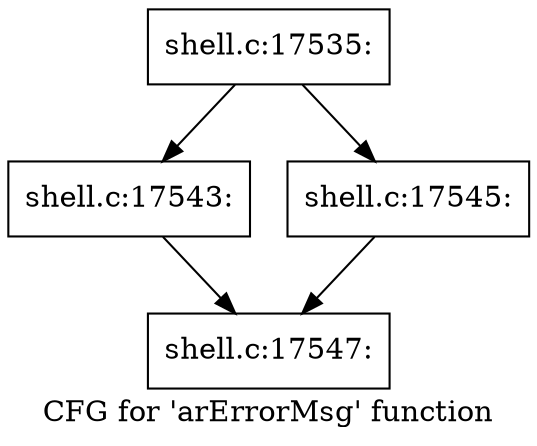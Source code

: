 digraph "CFG for 'arErrorMsg' function" {
	label="CFG for 'arErrorMsg' function";

	Node0x560277446920 [shape=record,label="{shell.c:17535:}"];
	Node0x560277446920 -> Node0x56027746cc30;
	Node0x560277446920 -> Node0x56027746ccd0;
	Node0x56027746cc30 [shape=record,label="{shell.c:17543:}"];
	Node0x56027746cc30 -> Node0x56027746cc80;
	Node0x56027746ccd0 [shape=record,label="{shell.c:17545:}"];
	Node0x56027746ccd0 -> Node0x56027746cc80;
	Node0x56027746cc80 [shape=record,label="{shell.c:17547:}"];
}
